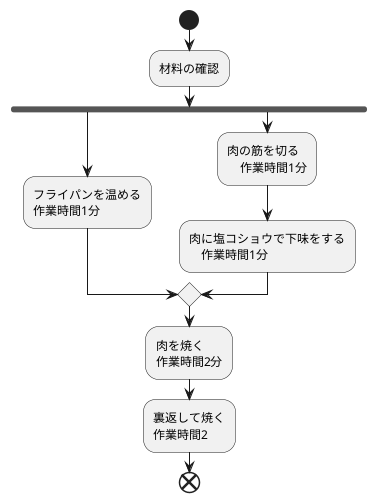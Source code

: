 @startuml ステーキを作る
    start
    :材料の確認;
    fork
    :フライパンを温める
    作業時間1分;
    fork again
    :肉の筋を切る
        作業時間1分;
    :肉に塩コショウで下味をする
        作業時間1分;
    end merge
    :肉を焼く
    作業時間2分;
    :裏返して焼く
    作業時間2;
    end
@enduml 